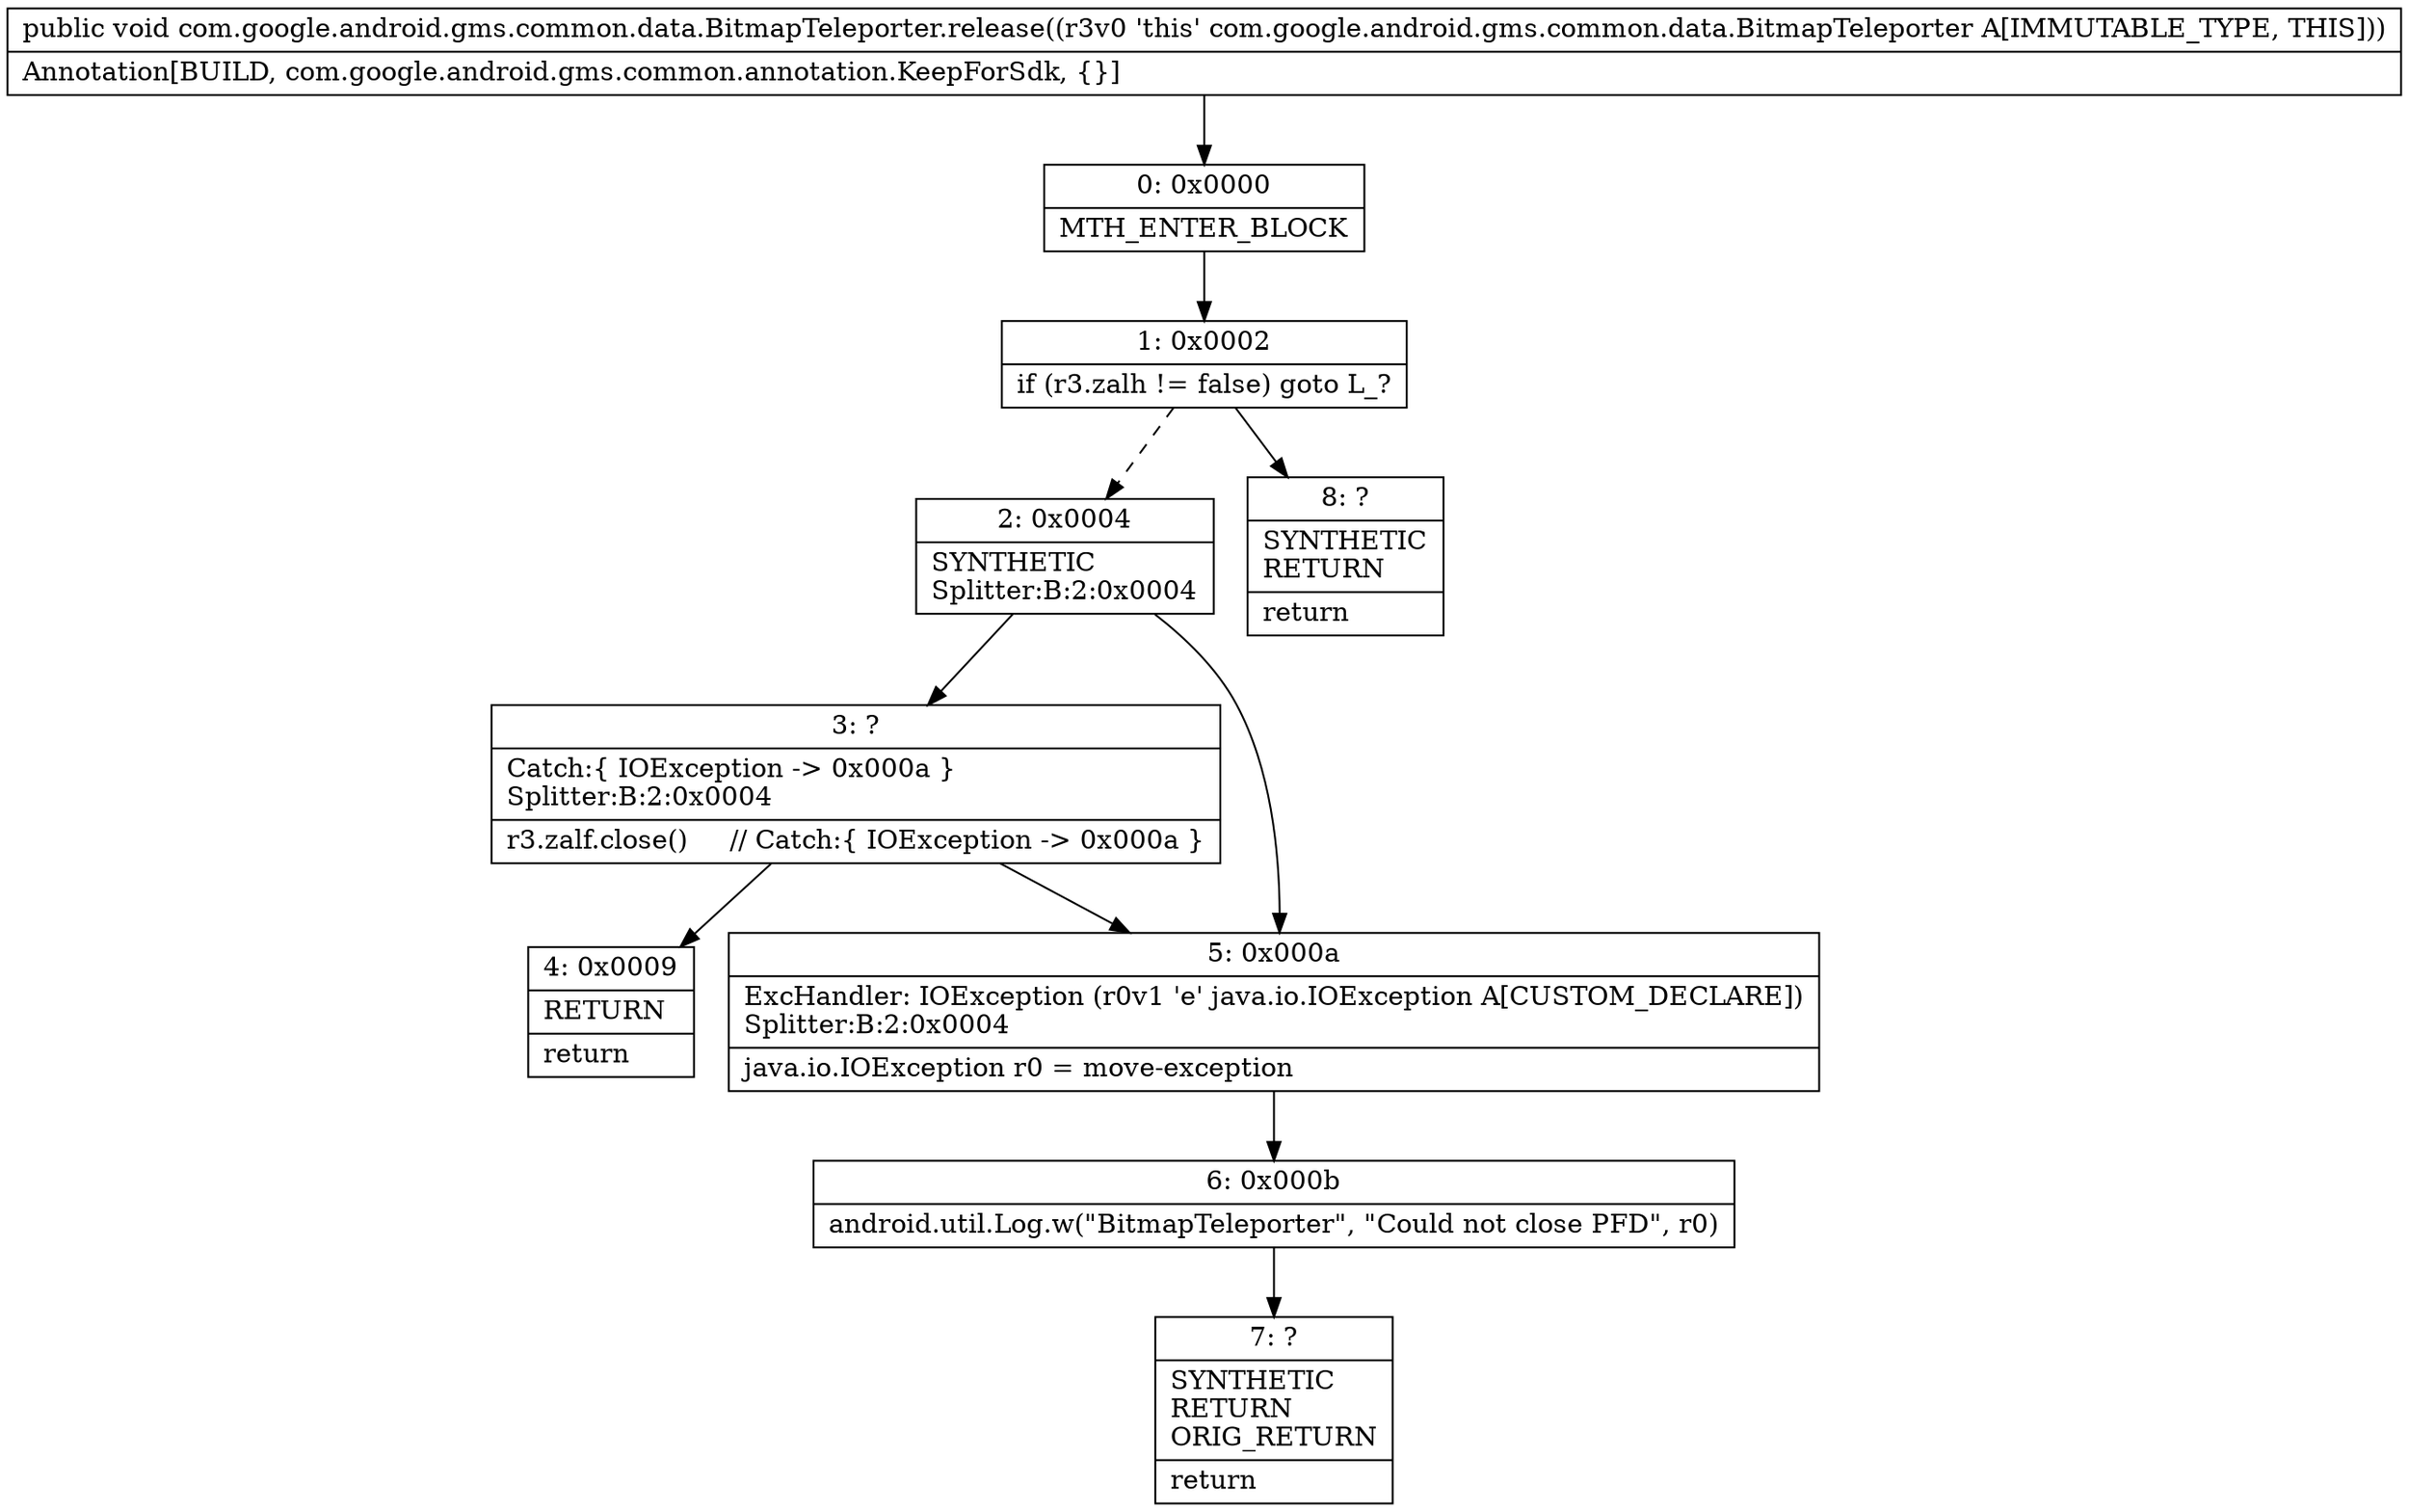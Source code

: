 digraph "CFG forcom.google.android.gms.common.data.BitmapTeleporter.release()V" {
Node_0 [shape=record,label="{0\:\ 0x0000|MTH_ENTER_BLOCK\l}"];
Node_1 [shape=record,label="{1\:\ 0x0002|if (r3.zalh != false) goto L_?\l}"];
Node_2 [shape=record,label="{2\:\ 0x0004|SYNTHETIC\lSplitter:B:2:0x0004\l}"];
Node_3 [shape=record,label="{3\:\ ?|Catch:\{ IOException \-\> 0x000a \}\lSplitter:B:2:0x0004\l|r3.zalf.close()     \/\/ Catch:\{ IOException \-\> 0x000a \}\l}"];
Node_4 [shape=record,label="{4\:\ 0x0009|RETURN\l|return\l}"];
Node_5 [shape=record,label="{5\:\ 0x000a|ExcHandler: IOException (r0v1 'e' java.io.IOException A[CUSTOM_DECLARE])\lSplitter:B:2:0x0004\l|java.io.IOException r0 = move\-exception\l}"];
Node_6 [shape=record,label="{6\:\ 0x000b|android.util.Log.w(\"BitmapTeleporter\", \"Could not close PFD\", r0)\l}"];
Node_7 [shape=record,label="{7\:\ ?|SYNTHETIC\lRETURN\lORIG_RETURN\l|return\l}"];
Node_8 [shape=record,label="{8\:\ ?|SYNTHETIC\lRETURN\l|return\l}"];
MethodNode[shape=record,label="{public void com.google.android.gms.common.data.BitmapTeleporter.release((r3v0 'this' com.google.android.gms.common.data.BitmapTeleporter A[IMMUTABLE_TYPE, THIS]))  | Annotation[BUILD, com.google.android.gms.common.annotation.KeepForSdk, \{\}]\l}"];
MethodNode -> Node_0;
Node_0 -> Node_1;
Node_1 -> Node_2[style=dashed];
Node_1 -> Node_8;
Node_2 -> Node_3;
Node_2 -> Node_5;
Node_3 -> Node_4;
Node_3 -> Node_5;
Node_5 -> Node_6;
Node_6 -> Node_7;
}

